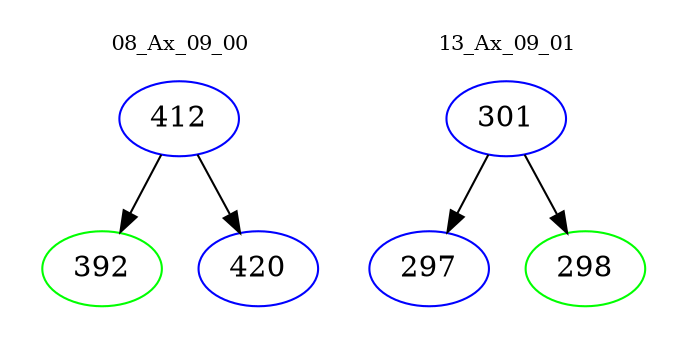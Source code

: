 digraph{
subgraph cluster_0 {
color = white
label = "08_Ax_09_00";
fontsize=10;
T0_412 [label="412", color="blue"]
T0_412 -> T0_392 [color="black"]
T0_392 [label="392", color="green"]
T0_412 -> T0_420 [color="black"]
T0_420 [label="420", color="blue"]
}
subgraph cluster_1 {
color = white
label = "13_Ax_09_01";
fontsize=10;
T1_301 [label="301", color="blue"]
T1_301 -> T1_297 [color="black"]
T1_297 [label="297", color="blue"]
T1_301 -> T1_298 [color="black"]
T1_298 [label="298", color="green"]
}
}
